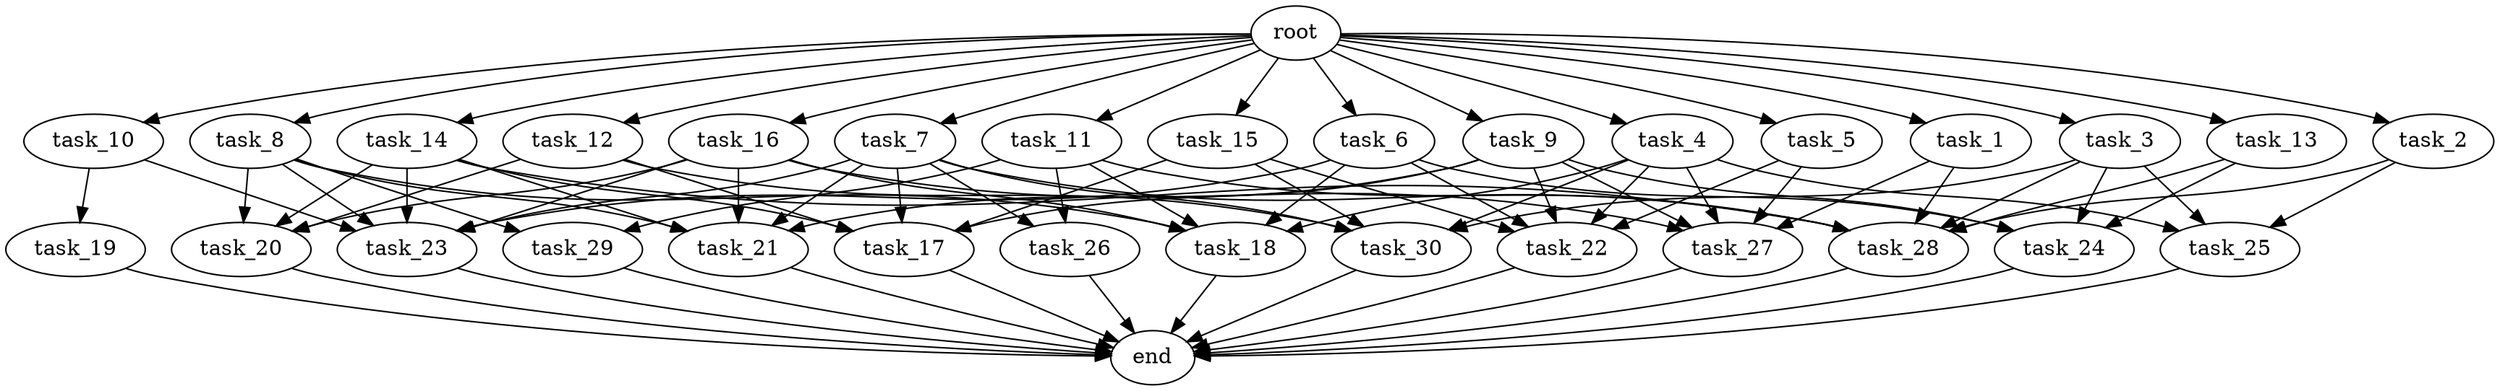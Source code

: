 digraph G {
  root [size="0.000000e+00"];
  task_1 [size="2.839995e+09"];
  task_2 [size="9.291029e+08"];
  task_3 [size="5.518307e+09"];
  task_4 [size="5.213837e+09"];
  task_5 [size="7.570706e+09"];
  task_6 [size="1.601113e+09"];
  task_7 [size="2.798844e+08"];
  task_8 [size="7.966190e+09"];
  task_9 [size="5.925444e+09"];
  task_10 [size="2.414156e+09"];
  task_11 [size="7.741804e+09"];
  task_12 [size="7.265366e+09"];
  task_13 [size="9.869560e+09"];
  task_14 [size="1.105309e+09"];
  task_15 [size="6.003974e+08"];
  task_16 [size="3.730416e+09"];
  task_17 [size="6.270268e+09"];
  task_18 [size="3.545379e+09"];
  task_19 [size="4.782810e+08"];
  task_20 [size="6.509973e+09"];
  task_21 [size="1.248373e+09"];
  task_22 [size="2.980313e+09"];
  task_23 [size="7.368850e+09"];
  task_24 [size="4.532018e+09"];
  task_25 [size="9.829523e+09"];
  task_26 [size="8.054070e+09"];
  task_27 [size="9.890012e+09"];
  task_28 [size="5.656407e+09"];
  task_29 [size="8.943495e+09"];
  task_30 [size="6.277816e+09"];
  end [size="0.000000e+00"];

  root -> task_1 [size="1.000000e-12"];
  root -> task_2 [size="1.000000e-12"];
  root -> task_3 [size="1.000000e-12"];
  root -> task_4 [size="1.000000e-12"];
  root -> task_5 [size="1.000000e-12"];
  root -> task_6 [size="1.000000e-12"];
  root -> task_7 [size="1.000000e-12"];
  root -> task_8 [size="1.000000e-12"];
  root -> task_9 [size="1.000000e-12"];
  root -> task_10 [size="1.000000e-12"];
  root -> task_11 [size="1.000000e-12"];
  root -> task_12 [size="1.000000e-12"];
  root -> task_13 [size="1.000000e-12"];
  root -> task_14 [size="1.000000e-12"];
  root -> task_15 [size="1.000000e-12"];
  root -> task_16 [size="1.000000e-12"];
  task_1 -> task_27 [size="1.978002e+08"];
  task_1 -> task_28 [size="8.080581e+07"];
  task_2 -> task_25 [size="3.276508e+08"];
  task_2 -> task_28 [size="8.080581e+07"];
  task_3 -> task_24 [size="1.133005e+08"];
  task_3 -> task_25 [size="3.276508e+08"];
  task_3 -> task_28 [size="8.080581e+07"];
  task_3 -> task_30 [size="1.255563e+08"];
  task_4 -> task_18 [size="7.090758e+07"];
  task_4 -> task_22 [size="5.960626e+07"];
  task_4 -> task_25 [size="3.276508e+08"];
  task_4 -> task_27 [size="1.978002e+08"];
  task_4 -> task_30 [size="1.255563e+08"];
  task_5 -> task_22 [size="5.960626e+07"];
  task_5 -> task_27 [size="1.978002e+08"];
  task_6 -> task_18 [size="7.090758e+07"];
  task_6 -> task_22 [size="5.960626e+07"];
  task_6 -> task_23 [size="1.228142e+08"];
  task_6 -> task_24 [size="1.133005e+08"];
  task_7 -> task_17 [size="1.254054e+08"];
  task_7 -> task_21 [size="2.496747e+07"];
  task_7 -> task_23 [size="1.228142e+08"];
  task_7 -> task_26 [size="4.027035e+08"];
  task_7 -> task_28 [size="8.080581e+07"];
  task_7 -> task_30 [size="1.255563e+08"];
  task_8 -> task_18 [size="7.090758e+07"];
  task_8 -> task_20 [size="1.627493e+08"];
  task_8 -> task_21 [size="2.496747e+07"];
  task_8 -> task_23 [size="1.228142e+08"];
  task_8 -> task_29 [size="4.471747e+08"];
  task_9 -> task_17 [size="1.254054e+08"];
  task_9 -> task_21 [size="2.496747e+07"];
  task_9 -> task_22 [size="5.960626e+07"];
  task_9 -> task_24 [size="1.133005e+08"];
  task_9 -> task_27 [size="1.978002e+08"];
  task_10 -> task_19 [size="4.782810e+07"];
  task_10 -> task_23 [size="1.228142e+08"];
  task_11 -> task_18 [size="7.090758e+07"];
  task_11 -> task_26 [size="4.027035e+08"];
  task_11 -> task_28 [size="8.080581e+07"];
  task_11 -> task_29 [size="4.471747e+08"];
  task_12 -> task_17 [size="1.254054e+08"];
  task_12 -> task_20 [size="1.627493e+08"];
  task_12 -> task_30 [size="1.255563e+08"];
  task_13 -> task_24 [size="1.133005e+08"];
  task_13 -> task_28 [size="8.080581e+07"];
  task_14 -> task_17 [size="1.254054e+08"];
  task_14 -> task_20 [size="1.627493e+08"];
  task_14 -> task_21 [size="2.496747e+07"];
  task_14 -> task_23 [size="1.228142e+08"];
  task_14 -> task_28 [size="8.080581e+07"];
  task_15 -> task_17 [size="1.254054e+08"];
  task_15 -> task_22 [size="5.960626e+07"];
  task_15 -> task_30 [size="1.255563e+08"];
  task_16 -> task_18 [size="7.090758e+07"];
  task_16 -> task_20 [size="1.627493e+08"];
  task_16 -> task_21 [size="2.496747e+07"];
  task_16 -> task_23 [size="1.228142e+08"];
  task_16 -> task_27 [size="1.978002e+08"];
  task_17 -> end [size="1.000000e-12"];
  task_18 -> end [size="1.000000e-12"];
  task_19 -> end [size="1.000000e-12"];
  task_20 -> end [size="1.000000e-12"];
  task_21 -> end [size="1.000000e-12"];
  task_22 -> end [size="1.000000e-12"];
  task_23 -> end [size="1.000000e-12"];
  task_24 -> end [size="1.000000e-12"];
  task_25 -> end [size="1.000000e-12"];
  task_26 -> end [size="1.000000e-12"];
  task_27 -> end [size="1.000000e-12"];
  task_28 -> end [size="1.000000e-12"];
  task_29 -> end [size="1.000000e-12"];
  task_30 -> end [size="1.000000e-12"];
}

